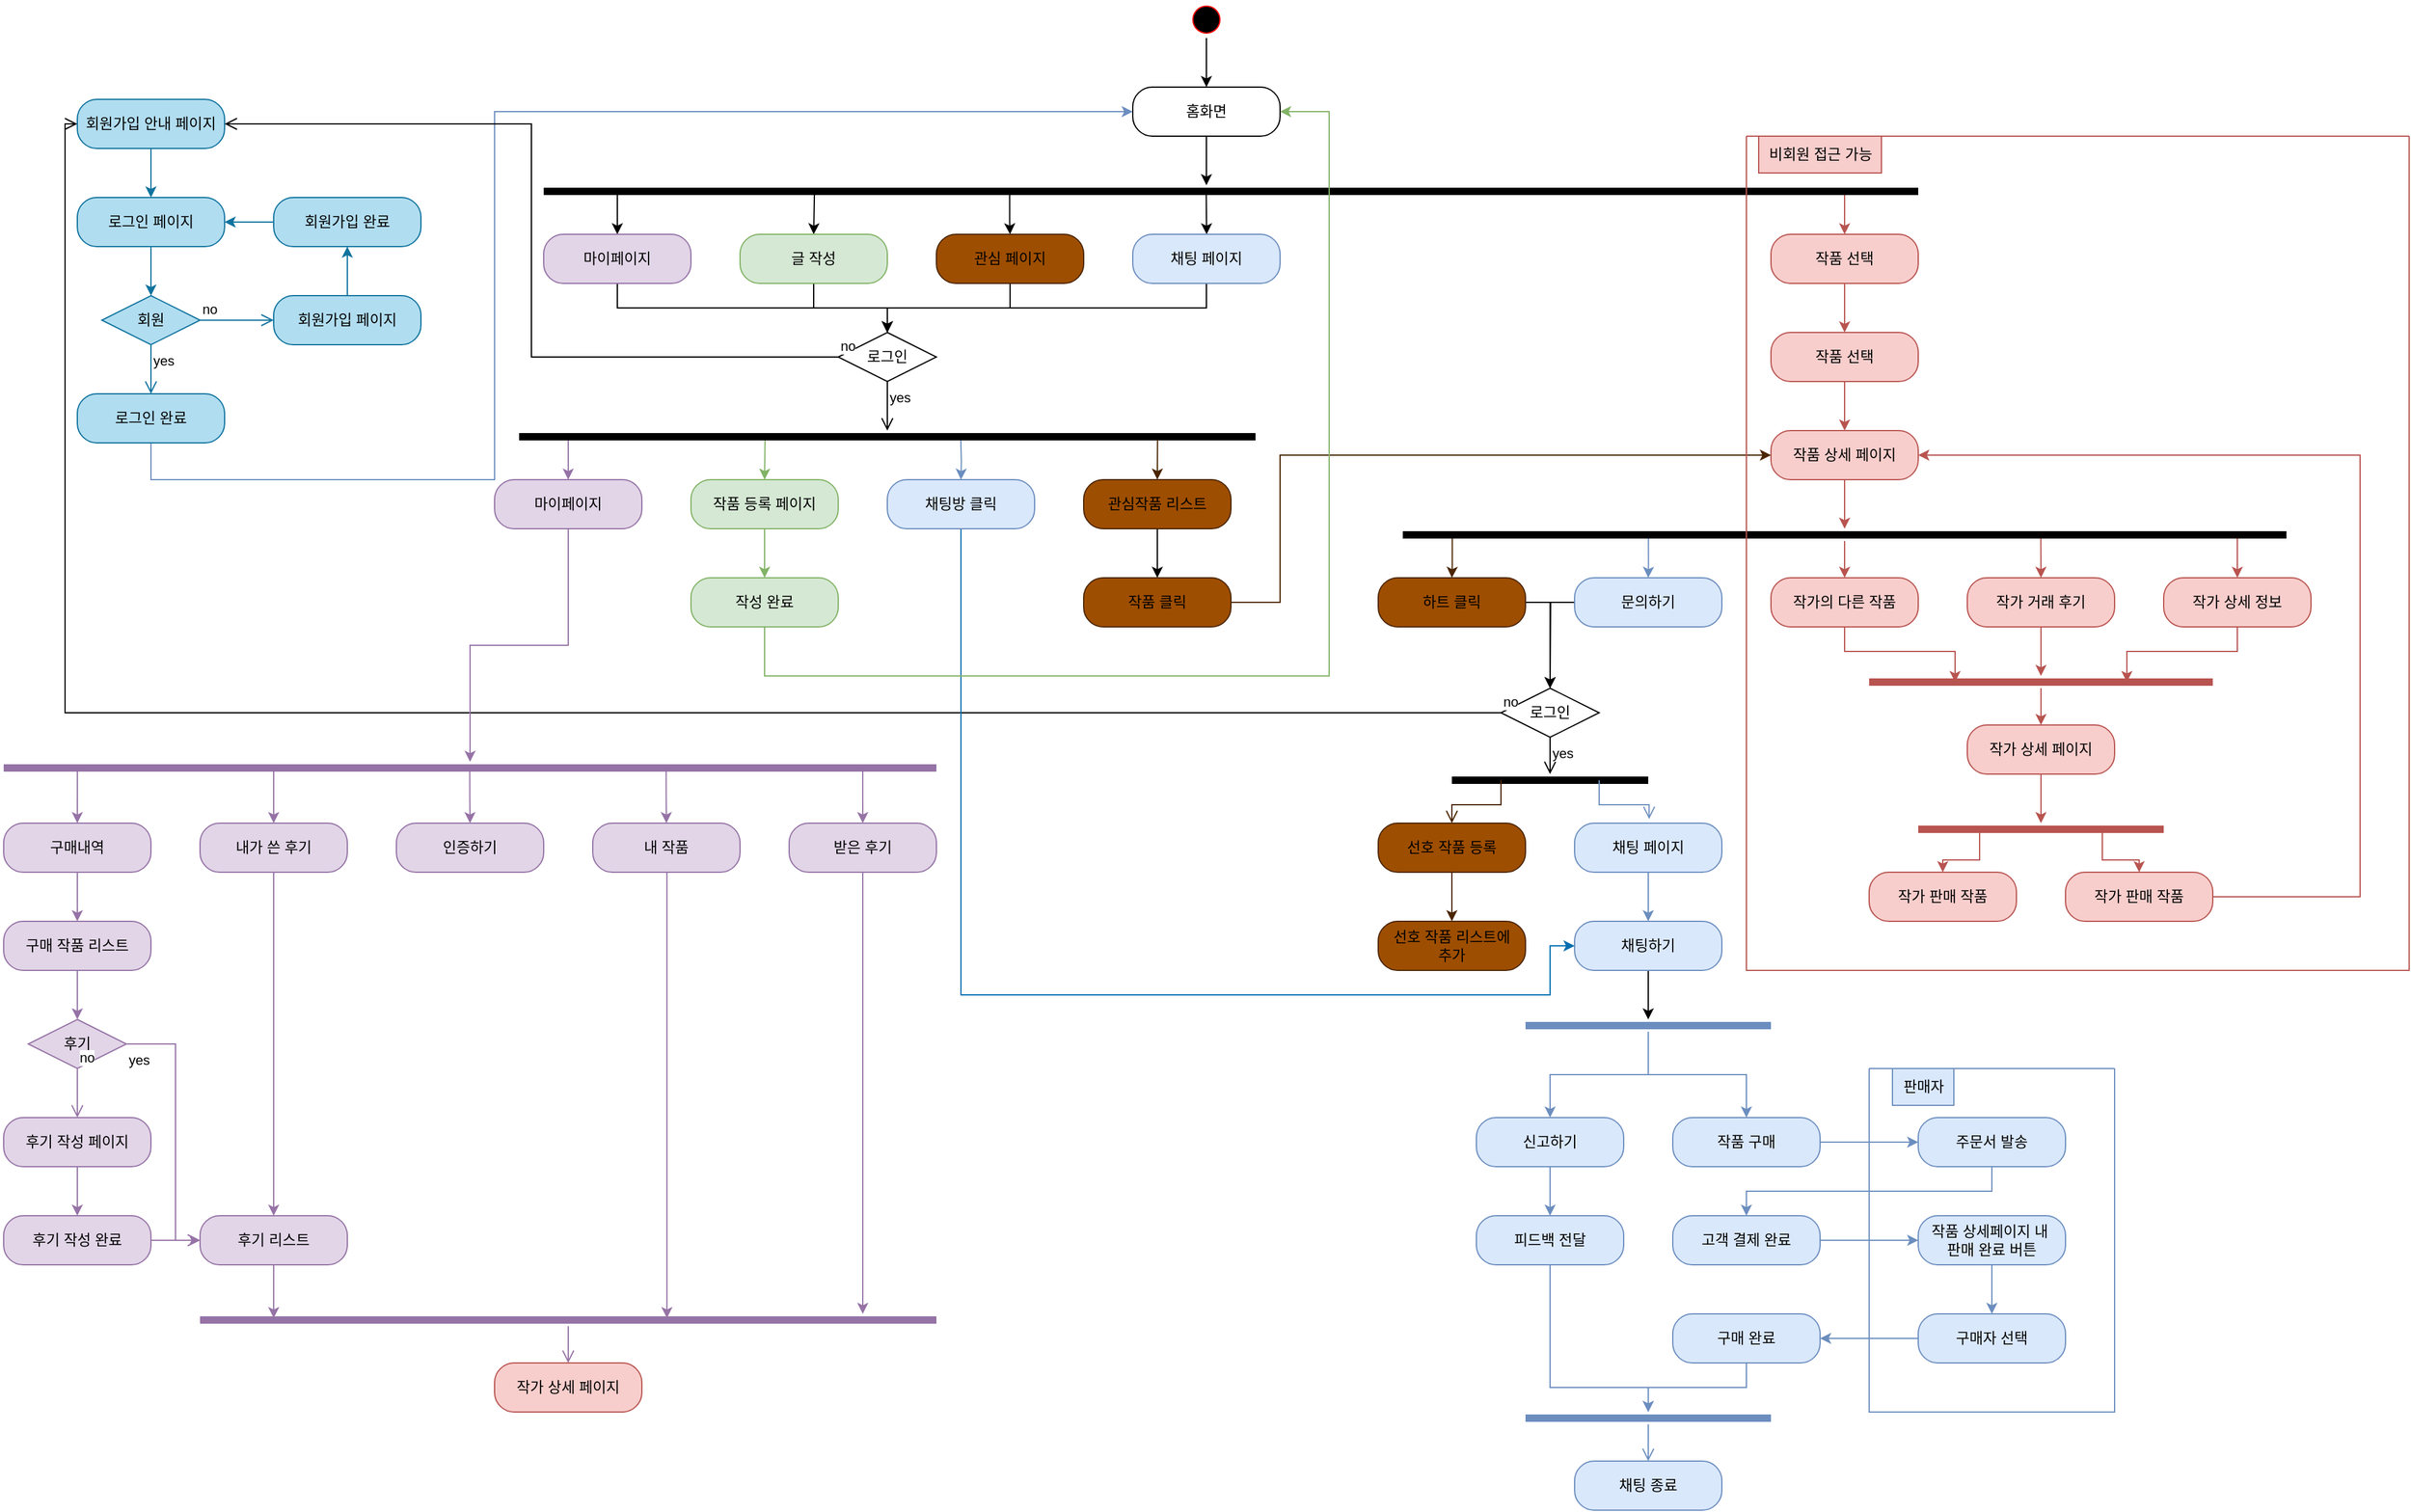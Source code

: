 <mxfile version="24.3.1" type="github">
  <diagram name="Page-1" id="b5b7bab2-c9e2-2cf4-8b2a-24fd1a2a6d21">
    <mxGraphModel dx="3392" dy="1730" grid="1" gridSize="10" guides="1" tooltips="1" connect="1" arrows="1" fold="1" page="1" pageScale="1" pageWidth="827" pageHeight="1169" background="none" math="0" shadow="0">
      <root>
        <mxCell id="0" />
        <mxCell id="1" parent="0" />
        <mxCell id="WELlDw33FFDGcxn5Jdse-15" value="홈화면" style="rounded=1;whiteSpace=wrap;html=1;arcSize=40;" vertex="1" parent="1">
          <mxGeometry x="200" y="80" width="120" height="40" as="geometry" />
        </mxCell>
        <mxCell id="WELlDw33FFDGcxn5Jdse-33" value="" style="edgeStyle=orthogonalEdgeStyle;rounded=0;orthogonalLoop=1;jettySize=auto;html=1;" edge="1" parent="1" source="WELlDw33FFDGcxn5Jdse-23" target="WELlDw33FFDGcxn5Jdse-15">
          <mxGeometry relative="1" as="geometry" />
        </mxCell>
        <mxCell id="WELlDw33FFDGcxn5Jdse-23" value="" style="ellipse;html=1;shape=startState;fillColor=#000000;strokeColor=#ff0000;" vertex="1" parent="1">
          <mxGeometry x="245" y="10" width="30" height="30" as="geometry" />
        </mxCell>
        <mxCell id="WELlDw33FFDGcxn5Jdse-35" value="" style="edgeStyle=orthogonalEdgeStyle;rounded=0;orthogonalLoop=1;jettySize=auto;html=1;fillColor=#f8cecc;strokeColor=#b85450;" edge="1" parent="1" source="WELlDw33FFDGcxn5Jdse-26" target="WELlDw33FFDGcxn5Jdse-30">
          <mxGeometry relative="1" as="geometry" />
        </mxCell>
        <mxCell id="WELlDw33FFDGcxn5Jdse-26" value="작품 선택" style="rounded=1;whiteSpace=wrap;html=1;arcSize=40;fillColor=#f8cecc;strokeColor=#b85450;" vertex="1" parent="1">
          <mxGeometry x="720" y="200" width="120" height="40" as="geometry" />
        </mxCell>
        <mxCell id="WELlDw33FFDGcxn5Jdse-32" value="" style="edgeStyle=orthogonalEdgeStyle;rounded=0;orthogonalLoop=1;jettySize=auto;html=1;fillColor=#f8cecc;strokeColor=#b85450;" edge="1" parent="1" source="WELlDw33FFDGcxn5Jdse-30" target="WELlDw33FFDGcxn5Jdse-31">
          <mxGeometry relative="1" as="geometry" />
        </mxCell>
        <mxCell id="WELlDw33FFDGcxn5Jdse-30" value="작품 선택" style="rounded=1;whiteSpace=wrap;html=1;arcSize=40;fillColor=#f8cecc;strokeColor=#b85450;" vertex="1" parent="1">
          <mxGeometry x="720" y="280" width="120" height="40" as="geometry" />
        </mxCell>
        <mxCell id="WELlDw33FFDGcxn5Jdse-38" value="" style="edgeStyle=orthogonalEdgeStyle;rounded=0;orthogonalLoop=1;jettySize=auto;html=1;fillColor=#f8cecc;strokeColor=#b85450;" edge="1" parent="1" source="WELlDw33FFDGcxn5Jdse-31" target="WELlDw33FFDGcxn5Jdse-36">
          <mxGeometry relative="1" as="geometry" />
        </mxCell>
        <mxCell id="WELlDw33FFDGcxn5Jdse-31" value="작품 상세 페이지" style="rounded=1;whiteSpace=wrap;html=1;arcSize=40;fillColor=#f8cecc;strokeColor=#b85450;" vertex="1" parent="1">
          <mxGeometry x="720" y="360" width="120" height="40" as="geometry" />
        </mxCell>
        <mxCell id="WELlDw33FFDGcxn5Jdse-220" style="edgeStyle=orthogonalEdgeStyle;rounded=0;orthogonalLoop=1;jettySize=auto;html=1;exitX=0.056;exitY=0.4;exitDx=0;exitDy=0;exitPerimeter=0;strokeColor=#4A2500;" edge="1" parent="1" source="WELlDw33FFDGcxn5Jdse-36" target="WELlDw33FFDGcxn5Jdse-43">
          <mxGeometry relative="1" as="geometry" />
        </mxCell>
        <mxCell id="WELlDw33FFDGcxn5Jdse-221" style="edgeStyle=orthogonalEdgeStyle;rounded=0;orthogonalLoop=1;jettySize=auto;html=1;exitX=0.278;exitY=0.8;exitDx=0;exitDy=0;exitPerimeter=0;fillColor=#dae8fc;strokeColor=#6c8ebf;" edge="1" parent="1" source="WELlDw33FFDGcxn5Jdse-36" target="WELlDw33FFDGcxn5Jdse-44">
          <mxGeometry relative="1" as="geometry" />
        </mxCell>
        <mxCell id="WELlDw33FFDGcxn5Jdse-222" style="edgeStyle=orthogonalEdgeStyle;rounded=0;orthogonalLoop=1;jettySize=auto;html=1;fillColor=#f8cecc;strokeColor=#b85450;" edge="1" parent="1" source="WELlDw33FFDGcxn5Jdse-36" target="WELlDw33FFDGcxn5Jdse-40">
          <mxGeometry relative="1" as="geometry" />
        </mxCell>
        <mxCell id="WELlDw33FFDGcxn5Jdse-223" style="edgeStyle=orthogonalEdgeStyle;rounded=0;orthogonalLoop=1;jettySize=auto;html=1;entryX=0.5;entryY=0;entryDx=0;entryDy=0;exitX=0.722;exitY=0.267;exitDx=0;exitDy=0;exitPerimeter=0;fillColor=#f8cecc;strokeColor=#b85450;" edge="1" parent="1" source="WELlDw33FFDGcxn5Jdse-36" target="WELlDw33FFDGcxn5Jdse-41">
          <mxGeometry relative="1" as="geometry" />
        </mxCell>
        <mxCell id="WELlDw33FFDGcxn5Jdse-224" style="edgeStyle=orthogonalEdgeStyle;rounded=0;orthogonalLoop=1;jettySize=auto;html=1;entryX=0.5;entryY=0;entryDx=0;entryDy=0;exitX=0.924;exitY=0.7;exitDx=0;exitDy=0;exitPerimeter=0;fillColor=#f8cecc;strokeColor=#b85450;" edge="1" parent="1" source="WELlDw33FFDGcxn5Jdse-36" target="WELlDw33FFDGcxn5Jdse-39">
          <mxGeometry relative="1" as="geometry" />
        </mxCell>
        <mxCell id="WELlDw33FFDGcxn5Jdse-36" value="" style="shape=line;html=1;strokeWidth=6;" vertex="1" parent="1">
          <mxGeometry x="420" y="440" width="720" height="10" as="geometry" />
        </mxCell>
        <mxCell id="WELlDw33FFDGcxn5Jdse-56" value="" style="edgeStyle=orthogonalEdgeStyle;rounded=0;orthogonalLoop=1;jettySize=auto;html=1;entryX=0.75;entryY=0.5;entryDx=0;entryDy=0;entryPerimeter=0;fillColor=#f8cecc;strokeColor=#b85450;" edge="1" parent="1" source="WELlDw33FFDGcxn5Jdse-39" target="WELlDw33FFDGcxn5Jdse-53">
          <mxGeometry relative="1" as="geometry" />
        </mxCell>
        <mxCell id="WELlDw33FFDGcxn5Jdse-39" value="작가 상세 정보" style="rounded=1;whiteSpace=wrap;html=1;arcSize=40;fillColor=#f8cecc;strokeColor=#b85450;" vertex="1" parent="1">
          <mxGeometry x="1040" y="480" width="120" height="40" as="geometry" />
        </mxCell>
        <mxCell id="WELlDw33FFDGcxn5Jdse-57" value="" style="edgeStyle=orthogonalEdgeStyle;rounded=0;orthogonalLoop=1;jettySize=auto;html=1;entryX=0.25;entryY=0.5;entryDx=0;entryDy=0;entryPerimeter=0;fillColor=#f8cecc;strokeColor=#b85450;" edge="1" parent="1" source="WELlDw33FFDGcxn5Jdse-40" target="WELlDw33FFDGcxn5Jdse-53">
          <mxGeometry relative="1" as="geometry" />
        </mxCell>
        <mxCell id="WELlDw33FFDGcxn5Jdse-40" value="작가의 다른 작품" style="rounded=1;whiteSpace=wrap;html=1;arcSize=40;fillColor=#f8cecc;strokeColor=#b85450;" vertex="1" parent="1">
          <mxGeometry x="720" y="480" width="120" height="40" as="geometry" />
        </mxCell>
        <mxCell id="WELlDw33FFDGcxn5Jdse-55" value="" style="edgeStyle=orthogonalEdgeStyle;rounded=0;orthogonalLoop=1;jettySize=auto;html=1;fillColor=#f8cecc;strokeColor=#b85450;" edge="1" parent="1" source="WELlDw33FFDGcxn5Jdse-41" target="WELlDw33FFDGcxn5Jdse-53">
          <mxGeometry relative="1" as="geometry" />
        </mxCell>
        <mxCell id="WELlDw33FFDGcxn5Jdse-41" value="작가 거래 후기" style="rounded=1;whiteSpace=wrap;html=1;arcSize=40;fillColor=#f8cecc;strokeColor=#b85450;" vertex="1" parent="1">
          <mxGeometry x="880" y="480" width="120" height="40" as="geometry" />
        </mxCell>
        <mxCell id="WELlDw33FFDGcxn5Jdse-83" value="" style="edgeStyle=orthogonalEdgeStyle;rounded=0;orthogonalLoop=1;jettySize=auto;html=1;" edge="1" parent="1" source="WELlDw33FFDGcxn5Jdse-43">
          <mxGeometry relative="1" as="geometry">
            <mxPoint x="540" y="570" as="targetPoint" />
          </mxGeometry>
        </mxCell>
        <mxCell id="WELlDw33FFDGcxn5Jdse-43" value="하트 클릭" style="rounded=1;whiteSpace=wrap;html=1;arcSize=40;fillColor=#9E4E00;strokeColor=#4A2500;fontColor=#000000;" vertex="1" parent="1">
          <mxGeometry x="400" y="480" width="120" height="40" as="geometry" />
        </mxCell>
        <mxCell id="WELlDw33FFDGcxn5Jdse-90" value="" style="edgeStyle=orthogonalEdgeStyle;rounded=0;orthogonalLoop=1;jettySize=auto;html=1;entryX=0.5;entryY=0;entryDx=0;entryDy=0;" edge="1" parent="1" source="WELlDw33FFDGcxn5Jdse-44">
          <mxGeometry relative="1" as="geometry">
            <mxPoint x="540" y="570" as="targetPoint" />
          </mxGeometry>
        </mxCell>
        <mxCell id="WELlDw33FFDGcxn5Jdse-44" value="문의하기" style="rounded=1;whiteSpace=wrap;html=1;arcSize=40;fillColor=#dae8fc;strokeColor=#6c8ebf;" vertex="1" parent="1">
          <mxGeometry x="560" y="480" width="120" height="40" as="geometry" />
        </mxCell>
        <mxCell id="WELlDw33FFDGcxn5Jdse-63" value="" style="edgeStyle=orthogonalEdgeStyle;rounded=0;orthogonalLoop=1;jettySize=auto;html=1;fillColor=#f8cecc;strokeColor=#b85450;" edge="1" parent="1" source="WELlDw33FFDGcxn5Jdse-53" target="WELlDw33FFDGcxn5Jdse-62">
          <mxGeometry relative="1" as="geometry" />
        </mxCell>
        <mxCell id="WELlDw33FFDGcxn5Jdse-53" value="" style="shape=line;html=1;strokeWidth=6;strokeColor=#b85450;fillColor=#f8cecc;" vertex="1" parent="1">
          <mxGeometry x="800" y="560" width="280" height="10" as="geometry" />
        </mxCell>
        <mxCell id="WELlDw33FFDGcxn5Jdse-168" value="" style="edgeStyle=orthogonalEdgeStyle;rounded=0;orthogonalLoop=1;jettySize=auto;html=1;fillColor=#f8cecc;strokeColor=#b85450;" edge="1" parent="1" source="WELlDw33FFDGcxn5Jdse-62" target="WELlDw33FFDGcxn5Jdse-166">
          <mxGeometry relative="1" as="geometry" />
        </mxCell>
        <mxCell id="WELlDw33FFDGcxn5Jdse-62" value="작가 상세 페이지" style="rounded=1;whiteSpace=wrap;html=1;arcSize=40;fillColor=#f8cecc;strokeColor=#b85450;" vertex="1" parent="1">
          <mxGeometry x="880" y="600" width="120" height="40" as="geometry" />
        </mxCell>
        <mxCell id="WELlDw33FFDGcxn5Jdse-86" value="" style="edgeStyle=orthogonalEdgeStyle;rounded=0;orthogonalLoop=1;jettySize=auto;html=1;fillColor=#1ba1e2;strokeColor=#4A2500;fontColor=#000000;" edge="1" parent="1" source="WELlDw33FFDGcxn5Jdse-84" target="WELlDw33FFDGcxn5Jdse-85">
          <mxGeometry relative="1" as="geometry" />
        </mxCell>
        <mxCell id="WELlDw33FFDGcxn5Jdse-84" value="선호 작품 등록" style="rounded=1;whiteSpace=wrap;html=1;arcSize=40;fillColor=#9E4E00;strokeColor=#4A2500;fontColor=#000000;" vertex="1" parent="1">
          <mxGeometry x="400" y="680" width="120" height="40" as="geometry" />
        </mxCell>
        <mxCell id="WELlDw33FFDGcxn5Jdse-85" value="선호 작품 리스트에&lt;div&gt;추가&lt;/div&gt;" style="rounded=1;whiteSpace=wrap;html=1;arcSize=40;fillColor=#9E4E00;strokeColor=#4A2500;fontColor=#000000;" vertex="1" parent="1">
          <mxGeometry x="400" y="760" width="120" height="40" as="geometry" />
        </mxCell>
        <mxCell id="WELlDw33FFDGcxn5Jdse-119" style="edgeStyle=orthogonalEdgeStyle;rounded=0;orthogonalLoop=1;jettySize=auto;html=1;fillColor=#dae8fc;strokeColor=#6c8ebf;" edge="1" parent="1" source="WELlDw33FFDGcxn5Jdse-92" target="WELlDw33FFDGcxn5Jdse-114">
          <mxGeometry relative="1" as="geometry" />
        </mxCell>
        <mxCell id="WELlDw33FFDGcxn5Jdse-92" value="채팅 페이지" style="rounded=1;whiteSpace=wrap;html=1;arcSize=40;fillColor=#dae8fc;strokeColor=#6c8ebf;" vertex="1" parent="1">
          <mxGeometry x="560" y="680" width="120" height="40" as="geometry" />
        </mxCell>
        <mxCell id="WELlDw33FFDGcxn5Jdse-101" value="" style="edgeStyle=orthogonalEdgeStyle;rounded=0;orthogonalLoop=1;jettySize=auto;html=1;fillColor=#b1ddf0;strokeColor=#10739e;" edge="1" parent="1" source="WELlDw33FFDGcxn5Jdse-98" target="WELlDw33FFDGcxn5Jdse-100">
          <mxGeometry relative="1" as="geometry" />
        </mxCell>
        <mxCell id="WELlDw33FFDGcxn5Jdse-98" value="회원가입 안내 페이지" style="rounded=1;whiteSpace=wrap;html=1;arcSize=40;fillColor=#b1ddf0;strokeColor=#10739e;" vertex="1" parent="1">
          <mxGeometry x="-660" y="90" width="120" height="40" as="geometry" />
        </mxCell>
        <mxCell id="WELlDw33FFDGcxn5Jdse-158" value="" style="edgeStyle=orthogonalEdgeStyle;rounded=0;orthogonalLoop=1;jettySize=auto;html=1;fillColor=#b1ddf0;strokeColor=#10739e;" edge="1" parent="1" source="WELlDw33FFDGcxn5Jdse-100" target="WELlDw33FFDGcxn5Jdse-155">
          <mxGeometry relative="1" as="geometry" />
        </mxCell>
        <mxCell id="WELlDw33FFDGcxn5Jdse-100" value="로그인 페이지" style="whiteSpace=wrap;html=1;fillColor=#b1ddf0;strokeColor=#10739e;rounded=1;arcSize=40;" vertex="1" parent="1">
          <mxGeometry x="-660" y="170" width="120" height="40" as="geometry" />
        </mxCell>
        <mxCell id="WELlDw33FFDGcxn5Jdse-112" value="" style="edgeStyle=orthogonalEdgeStyle;rounded=0;orthogonalLoop=1;jettySize=auto;html=1;fillColor=#dae8fc;strokeColor=#6c8ebf;" edge="1" parent="1" source="WELlDw33FFDGcxn5Jdse-107" target="WELlDw33FFDGcxn5Jdse-111">
          <mxGeometry relative="1" as="geometry" />
        </mxCell>
        <mxCell id="WELlDw33FFDGcxn5Jdse-113" value="" style="edgeStyle=orthogonalEdgeStyle;rounded=0;orthogonalLoop=1;jettySize=auto;html=1;entryX=0.5;entryY=0;entryDx=0;entryDy=0;fillColor=#dae8fc;strokeColor=#6c8ebf;" edge="1" parent="1" source="WELlDw33FFDGcxn5Jdse-107" target="WELlDw33FFDGcxn5Jdse-110">
          <mxGeometry relative="1" as="geometry" />
        </mxCell>
        <mxCell id="WELlDw33FFDGcxn5Jdse-107" value="" style="shape=line;html=1;strokeWidth=6;strokeColor=#6c8ebf;fillColor=#dae8fc;" vertex="1" parent="1">
          <mxGeometry x="520" y="840" width="200" height="10" as="geometry" />
        </mxCell>
        <mxCell id="WELlDw33FFDGcxn5Jdse-124" value="" style="edgeStyle=orthogonalEdgeStyle;rounded=0;orthogonalLoop=1;jettySize=auto;html=1;fillColor=#dae8fc;strokeColor=#6c8ebf;" edge="1" parent="1" source="WELlDw33FFDGcxn5Jdse-110" target="WELlDw33FFDGcxn5Jdse-123">
          <mxGeometry relative="1" as="geometry" />
        </mxCell>
        <mxCell id="WELlDw33FFDGcxn5Jdse-110" value="신고하기" style="rounded=1;whiteSpace=wrap;html=1;arcSize=40;fillColor=#dae8fc;strokeColor=#6c8ebf;" vertex="1" parent="1">
          <mxGeometry x="480" y="920" width="120" height="40" as="geometry" />
        </mxCell>
        <mxCell id="WELlDw33FFDGcxn5Jdse-146" style="edgeStyle=orthogonalEdgeStyle;rounded=0;orthogonalLoop=1;jettySize=auto;html=1;entryX=0;entryY=0.5;entryDx=0;entryDy=0;fillColor=#dae8fc;strokeColor=#6c8ebf;" edge="1" parent="1" source="WELlDw33FFDGcxn5Jdse-111" target="WELlDw33FFDGcxn5Jdse-145">
          <mxGeometry relative="1" as="geometry" />
        </mxCell>
        <mxCell id="WELlDw33FFDGcxn5Jdse-111" value="작품 구매" style="rounded=1;whiteSpace=wrap;html=1;arcSize=40;fillColor=#dae8fc;strokeColor=#6c8ebf;" vertex="1" parent="1">
          <mxGeometry x="640" y="920" width="120" height="40" as="geometry" />
        </mxCell>
        <mxCell id="WELlDw33FFDGcxn5Jdse-122" value="" style="edgeStyle=orthogonalEdgeStyle;rounded=0;orthogonalLoop=1;jettySize=auto;html=1;" edge="1" parent="1" source="WELlDw33FFDGcxn5Jdse-114" target="WELlDw33FFDGcxn5Jdse-107">
          <mxGeometry relative="1" as="geometry" />
        </mxCell>
        <mxCell id="WELlDw33FFDGcxn5Jdse-114" value="채팅하기" style="rounded=1;whiteSpace=wrap;html=1;arcSize=40;fillColor=#dae8fc;strokeColor=#6c8ebf;" vertex="1" parent="1">
          <mxGeometry x="560" y="760" width="120" height="40" as="geometry" />
        </mxCell>
        <mxCell id="WELlDw33FFDGcxn5Jdse-129" value="" style="edgeStyle=orthogonalEdgeStyle;rounded=0;orthogonalLoop=1;jettySize=auto;html=1;fillColor=#dae8fc;strokeColor=#6c8ebf;" edge="1" parent="1" source="WELlDw33FFDGcxn5Jdse-123" target="WELlDw33FFDGcxn5Jdse-127">
          <mxGeometry relative="1" as="geometry">
            <Array as="points">
              <mxPoint x="540" y="1140" />
              <mxPoint x="620" y="1140" />
            </Array>
          </mxGeometry>
        </mxCell>
        <mxCell id="WELlDw33FFDGcxn5Jdse-123" value="피드백 전달" style="rounded=1;whiteSpace=wrap;html=1;arcSize=40;fillColor=#dae8fc;strokeColor=#6c8ebf;" vertex="1" parent="1">
          <mxGeometry x="480" y="1000" width="120" height="40" as="geometry" />
        </mxCell>
        <mxCell id="WELlDw33FFDGcxn5Jdse-150" style="edgeStyle=orthogonalEdgeStyle;rounded=0;orthogonalLoop=1;jettySize=auto;html=1;entryX=0;entryY=0.5;entryDx=0;entryDy=0;fillColor=#dae8fc;strokeColor=#6c8ebf;" edge="1" parent="1" source="WELlDw33FFDGcxn5Jdse-125" target="WELlDw33FFDGcxn5Jdse-132">
          <mxGeometry relative="1" as="geometry" />
        </mxCell>
        <mxCell id="WELlDw33FFDGcxn5Jdse-125" value="고객 결제 완료" style="rounded=1;whiteSpace=wrap;html=1;arcSize=40;fillColor=#dae8fc;strokeColor=#6c8ebf;" vertex="1" parent="1">
          <mxGeometry x="640" y="1000" width="120" height="40" as="geometry" />
        </mxCell>
        <mxCell id="WELlDw33FFDGcxn5Jdse-127" value="" style="shape=line;html=1;strokeWidth=6;strokeColor=#6c8ebf;fillColor=#dae8fc;" vertex="1" parent="1">
          <mxGeometry x="520" y="1160" width="200" height="10" as="geometry" />
        </mxCell>
        <mxCell id="WELlDw33FFDGcxn5Jdse-128" value="" style="edgeStyle=orthogonalEdgeStyle;html=1;verticalAlign=bottom;endArrow=open;endSize=8;strokeColor=#6c8ebf;rounded=0;entryX=0.5;entryY=0;entryDx=0;entryDy=0;fillColor=#dae8fc;" edge="1" source="WELlDw33FFDGcxn5Jdse-127" parent="1" target="WELlDw33FFDGcxn5Jdse-131">
          <mxGeometry relative="1" as="geometry">
            <mxPoint x="620" y="1240" as="targetPoint" />
          </mxGeometry>
        </mxCell>
        <mxCell id="WELlDw33FFDGcxn5Jdse-131" value="채팅 종료" style="rounded=1;whiteSpace=wrap;html=1;arcSize=40;fillColor=#dae8fc;strokeColor=#6c8ebf;" vertex="1" parent="1">
          <mxGeometry x="560" y="1200" width="120" height="40" as="geometry" />
        </mxCell>
        <mxCell id="WELlDw33FFDGcxn5Jdse-139" value="" style="swimlane;startSize=0;fillColor=#dae8fc;strokeColor=#6c8ebf;" vertex="1" parent="1">
          <mxGeometry x="800" y="880" width="200" height="280" as="geometry">
            <mxRectangle x="1141" y="670" width="50" height="40" as="alternateBounds" />
          </mxGeometry>
        </mxCell>
        <mxCell id="WELlDw33FFDGcxn5Jdse-140" value="판매자" style="text;html=1;align=center;verticalAlign=middle;resizable=0;points=[];autosize=1;strokeColor=#6c8ebf;fillColor=#dae8fc;" vertex="1" parent="WELlDw33FFDGcxn5Jdse-139">
          <mxGeometry x="19" width="50" height="30" as="geometry" />
        </mxCell>
        <mxCell id="WELlDw33FFDGcxn5Jdse-135" value="" style="edgeStyle=orthogonalEdgeStyle;rounded=0;orthogonalLoop=1;jettySize=auto;html=1;fillColor=#dae8fc;strokeColor=#6c8ebf;" edge="1" parent="WELlDw33FFDGcxn5Jdse-139" source="WELlDw33FFDGcxn5Jdse-132" target="WELlDw33FFDGcxn5Jdse-134">
          <mxGeometry relative="1" as="geometry" />
        </mxCell>
        <mxCell id="WELlDw33FFDGcxn5Jdse-132" value="작품 상세페이지 내&amp;nbsp;&lt;div&gt;판매 완료 버튼&lt;/div&gt;" style="rounded=1;whiteSpace=wrap;html=1;arcSize=40;fillColor=#dae8fc;strokeColor=#6c8ebf;" vertex="1" parent="WELlDw33FFDGcxn5Jdse-139">
          <mxGeometry x="40" y="120" width="120" height="40" as="geometry" />
        </mxCell>
        <mxCell id="WELlDw33FFDGcxn5Jdse-134" value="구매자 선택" style="rounded=1;whiteSpace=wrap;html=1;arcSize=40;fillColor=#dae8fc;strokeColor=#6c8ebf;" vertex="1" parent="WELlDw33FFDGcxn5Jdse-139">
          <mxGeometry x="40" y="200" width="120" height="40" as="geometry" />
        </mxCell>
        <mxCell id="WELlDw33FFDGcxn5Jdse-145" value="주문서 발송" style="rounded=1;whiteSpace=wrap;html=1;arcSize=40;fillColor=#dae8fc;strokeColor=#6c8ebf;" vertex="1" parent="WELlDw33FFDGcxn5Jdse-139">
          <mxGeometry x="40" y="40" width="120" height="40" as="geometry" />
        </mxCell>
        <mxCell id="WELlDw33FFDGcxn5Jdse-148" style="edgeStyle=orthogonalEdgeStyle;rounded=0;orthogonalLoop=1;jettySize=auto;html=1;entryX=0.5;entryY=0;entryDx=0;entryDy=0;exitX=0.5;exitY=1;exitDx=0;exitDy=0;fillColor=#dae8fc;strokeColor=#6c8ebf;" edge="1" parent="1" source="WELlDw33FFDGcxn5Jdse-145" target="WELlDw33FFDGcxn5Jdse-125">
          <mxGeometry relative="1" as="geometry">
            <Array as="points">
              <mxPoint x="900" y="980" />
              <mxPoint x="700" y="980" />
            </Array>
          </mxGeometry>
        </mxCell>
        <mxCell id="WELlDw33FFDGcxn5Jdse-154" style="edgeStyle=orthogonalEdgeStyle;rounded=0;orthogonalLoop=1;jettySize=auto;html=1;fillColor=#dae8fc;strokeColor=#6c8ebf;" edge="1" parent="1" source="WELlDw33FFDGcxn5Jdse-151" target="WELlDw33FFDGcxn5Jdse-127">
          <mxGeometry relative="1" as="geometry" />
        </mxCell>
        <mxCell id="WELlDw33FFDGcxn5Jdse-151" value="구매 완료" style="rounded=1;whiteSpace=wrap;html=1;arcSize=40;fillColor=#dae8fc;strokeColor=#6c8ebf;" vertex="1" parent="1">
          <mxGeometry x="640" y="1080" width="120" height="40" as="geometry" />
        </mxCell>
        <mxCell id="WELlDw33FFDGcxn5Jdse-152" style="edgeStyle=orthogonalEdgeStyle;rounded=0;orthogonalLoop=1;jettySize=auto;html=1;entryX=1;entryY=0.5;entryDx=0;entryDy=0;fillColor=#dae8fc;strokeColor=#6c8ebf;" edge="1" parent="1" source="WELlDw33FFDGcxn5Jdse-134" target="WELlDw33FFDGcxn5Jdse-151">
          <mxGeometry relative="1" as="geometry" />
        </mxCell>
        <mxCell id="WELlDw33FFDGcxn5Jdse-155" value="회원" style="rhombus;whiteSpace=wrap;html=1;fillColor=#b1ddf0;strokeColor=#10739e;" vertex="1" parent="1">
          <mxGeometry x="-640" y="250" width="80" height="40" as="geometry" />
        </mxCell>
        <mxCell id="WELlDw33FFDGcxn5Jdse-156" value="no" style="edgeStyle=orthogonalEdgeStyle;html=1;align=left;verticalAlign=bottom;endArrow=open;endSize=8;strokeColor=#10739e;rounded=0;entryX=0;entryY=0.5;entryDx=0;entryDy=0;fillColor=#b1ddf0;" edge="1" source="WELlDw33FFDGcxn5Jdse-155" parent="1" target="WELlDw33FFDGcxn5Jdse-159">
          <mxGeometry x="-1" relative="1" as="geometry">
            <mxPoint x="-540" y="290" as="targetPoint" />
          </mxGeometry>
        </mxCell>
        <mxCell id="WELlDw33FFDGcxn5Jdse-157" value="yes" style="edgeStyle=orthogonalEdgeStyle;html=1;align=left;verticalAlign=top;endArrow=open;endSize=8;strokeColor=#10739e;rounded=0;entryX=0.5;entryY=0;entryDx=0;entryDy=0;fillColor=#b1ddf0;" edge="1" source="WELlDw33FFDGcxn5Jdse-155" parent="1" target="WELlDw33FFDGcxn5Jdse-163">
          <mxGeometry x="-1" relative="1" as="geometry">
            <mxPoint x="-600" y="330" as="targetPoint" />
          </mxGeometry>
        </mxCell>
        <mxCell id="WELlDw33FFDGcxn5Jdse-161" value="" style="edgeStyle=orthogonalEdgeStyle;rounded=0;orthogonalLoop=1;jettySize=auto;html=1;fillColor=#b1ddf0;strokeColor=#10739e;" edge="1" parent="1" source="WELlDw33FFDGcxn5Jdse-159" target="WELlDw33FFDGcxn5Jdse-160">
          <mxGeometry relative="1" as="geometry" />
        </mxCell>
        <mxCell id="WELlDw33FFDGcxn5Jdse-159" value="회원가입 페이지" style="whiteSpace=wrap;html=1;fillColor=#b1ddf0;strokeColor=#10739e;rounded=1;arcSize=40;" vertex="1" parent="1">
          <mxGeometry x="-500" y="250" width="120" height="40" as="geometry" />
        </mxCell>
        <mxCell id="WELlDw33FFDGcxn5Jdse-162" value="" style="edgeStyle=orthogonalEdgeStyle;rounded=0;orthogonalLoop=1;jettySize=auto;html=1;fillColor=#b1ddf0;strokeColor=#10739e;" edge="1" parent="1" source="WELlDw33FFDGcxn5Jdse-160" target="WELlDw33FFDGcxn5Jdse-100">
          <mxGeometry relative="1" as="geometry" />
        </mxCell>
        <mxCell id="WELlDw33FFDGcxn5Jdse-160" value="회원가입 완료" style="whiteSpace=wrap;html=1;fillColor=#b1ddf0;strokeColor=#10739e;rounded=1;arcSize=40;" vertex="1" parent="1">
          <mxGeometry x="-500" y="170" width="120" height="40" as="geometry" />
        </mxCell>
        <mxCell id="WELlDw33FFDGcxn5Jdse-164" style="edgeStyle=orthogonalEdgeStyle;rounded=0;orthogonalLoop=1;jettySize=auto;html=1;fillColor=#dae8fc;strokeColor=#6c8ebf;" edge="1" parent="1" source="WELlDw33FFDGcxn5Jdse-163">
          <mxGeometry relative="1" as="geometry">
            <mxPoint x="200" y="100" as="targetPoint" />
            <Array as="points">
              <mxPoint x="-600" y="400" />
              <mxPoint x="-320" y="400" />
              <mxPoint x="-320" y="100" />
            </Array>
          </mxGeometry>
        </mxCell>
        <mxCell id="WELlDw33FFDGcxn5Jdse-163" value="로그인 완료" style="whiteSpace=wrap;html=1;fillColor=#b1ddf0;strokeColor=#10739e;rounded=1;arcSize=40;" vertex="1" parent="1">
          <mxGeometry x="-660" y="330" width="120" height="40" as="geometry" />
        </mxCell>
        <mxCell id="WELlDw33FFDGcxn5Jdse-170" style="edgeStyle=orthogonalEdgeStyle;rounded=0;orthogonalLoop=1;jettySize=auto;html=1;exitX=0.25;exitY=0.5;exitDx=0;exitDy=0;exitPerimeter=0;fillColor=#f8cecc;strokeColor=#b85450;" edge="1" parent="1" source="WELlDw33FFDGcxn5Jdse-166" target="WELlDw33FFDGcxn5Jdse-169">
          <mxGeometry relative="1" as="geometry" />
        </mxCell>
        <mxCell id="WELlDw33FFDGcxn5Jdse-172" style="edgeStyle=orthogonalEdgeStyle;rounded=0;orthogonalLoop=1;jettySize=auto;html=1;entryX=0.5;entryY=0;entryDx=0;entryDy=0;exitX=0.75;exitY=0.5;exitDx=0;exitDy=0;exitPerimeter=0;fillColor=#f8cecc;strokeColor=#b85450;" edge="1" parent="1" source="WELlDw33FFDGcxn5Jdse-166" target="WELlDw33FFDGcxn5Jdse-171">
          <mxGeometry relative="1" as="geometry" />
        </mxCell>
        <mxCell id="WELlDw33FFDGcxn5Jdse-166" value="" style="shape=line;html=1;strokeWidth=6;strokeColor=#b85450;fillColor=#f8cecc;" vertex="1" parent="1">
          <mxGeometry x="840" y="680" width="200" height="10" as="geometry" />
        </mxCell>
        <mxCell id="WELlDw33FFDGcxn5Jdse-173" style="edgeStyle=orthogonalEdgeStyle;rounded=0;orthogonalLoop=1;jettySize=auto;html=1;exitX=1;exitY=0.5;exitDx=0;exitDy=0;entryX=1;entryY=0.5;entryDx=0;entryDy=0;fillColor=#f8cecc;strokeColor=#b85450;" edge="1" parent="1" source="WELlDw33FFDGcxn5Jdse-171" target="WELlDw33FFDGcxn5Jdse-31">
          <mxGeometry relative="1" as="geometry">
            <mxPoint x="920" y="400" as="targetPoint" />
            <Array as="points">
              <mxPoint x="1200" y="740" />
              <mxPoint x="1200" y="380" />
            </Array>
          </mxGeometry>
        </mxCell>
        <mxCell id="WELlDw33FFDGcxn5Jdse-169" value="작가 판매 작품" style="rounded=1;whiteSpace=wrap;html=1;arcSize=40;fillColor=#f8cecc;strokeColor=#b85450;" vertex="1" parent="1">
          <mxGeometry x="800" y="720" width="120" height="40" as="geometry" />
        </mxCell>
        <mxCell id="WELlDw33FFDGcxn5Jdse-171" value="작가 판매 작품" style="rounded=1;whiteSpace=wrap;html=1;arcSize=40;fillColor=#f8cecc;strokeColor=#b85450;" vertex="1" parent="1">
          <mxGeometry x="960" y="720" width="120" height="40" as="geometry" />
        </mxCell>
        <mxCell id="WELlDw33FFDGcxn5Jdse-179" style="edgeStyle=orthogonalEdgeStyle;rounded=0;orthogonalLoop=1;jettySize=auto;html=1;entryX=0.5;entryY=0;entryDx=0;entryDy=0;exitX=0.945;exitY=0.557;exitDx=0;exitDy=0;exitPerimeter=0;fillColor=#f8cecc;strokeColor=#b85450;" edge="1" parent="1" source="WELlDw33FFDGcxn5Jdse-175" target="WELlDw33FFDGcxn5Jdse-26">
          <mxGeometry relative="1" as="geometry" />
        </mxCell>
        <mxCell id="WELlDw33FFDGcxn5Jdse-186" style="edgeStyle=orthogonalEdgeStyle;rounded=0;orthogonalLoop=1;jettySize=auto;html=1;entryX=0.5;entryY=0;entryDx=0;entryDy=0;exitX=0.052;exitY=0.729;exitDx=0;exitDy=0;exitPerimeter=0;" edge="1" parent="1" source="WELlDw33FFDGcxn5Jdse-175" target="WELlDw33FFDGcxn5Jdse-182">
          <mxGeometry relative="1" as="geometry" />
        </mxCell>
        <mxCell id="WELlDw33FFDGcxn5Jdse-187" style="edgeStyle=orthogonalEdgeStyle;rounded=0;orthogonalLoop=1;jettySize=auto;html=1;entryX=0.5;entryY=0;entryDx=0;entryDy=0;exitX=0.197;exitY=0.369;exitDx=0;exitDy=0;exitPerimeter=0;" edge="1" parent="1" source="WELlDw33FFDGcxn5Jdse-175" target="WELlDw33FFDGcxn5Jdse-180">
          <mxGeometry relative="1" as="geometry" />
        </mxCell>
        <mxCell id="WELlDw33FFDGcxn5Jdse-188" style="edgeStyle=orthogonalEdgeStyle;rounded=0;orthogonalLoop=1;jettySize=auto;html=1;exitX=0.71;exitY=0.583;exitDx=0;exitDy=0;exitPerimeter=0;" edge="1" parent="1">
          <mxGeometry relative="1" as="geometry">
            <mxPoint x="259.81" y="165.83" as="sourcePoint" />
            <mxPoint x="260.199" y="200" as="targetPoint" />
          </mxGeometry>
        </mxCell>
        <mxCell id="WELlDw33FFDGcxn5Jdse-189" value="" style="edgeStyle=orthogonalEdgeStyle;rounded=0;orthogonalLoop=1;jettySize=auto;html=1;exitX=0.339;exitY=0.8;exitDx=0;exitDy=0;exitPerimeter=0;" edge="1" parent="1" source="WELlDw33FFDGcxn5Jdse-175" target="WELlDw33FFDGcxn5Jdse-184">
          <mxGeometry relative="1" as="geometry" />
        </mxCell>
        <mxCell id="WELlDw33FFDGcxn5Jdse-175" value="" style="shape=line;html=1;strokeWidth=6;" vertex="1" parent="1">
          <mxGeometry x="-280" y="160" width="1120" height="10" as="geometry" />
        </mxCell>
        <mxCell id="WELlDw33FFDGcxn5Jdse-177" style="edgeStyle=orthogonalEdgeStyle;rounded=0;orthogonalLoop=1;jettySize=auto;html=1;" edge="1" parent="1" source="WELlDw33FFDGcxn5Jdse-15">
          <mxGeometry relative="1" as="geometry">
            <mxPoint x="260" y="160" as="targetPoint" />
          </mxGeometry>
        </mxCell>
        <mxCell id="WELlDw33FFDGcxn5Jdse-196" style="edgeStyle=orthogonalEdgeStyle;rounded=0;orthogonalLoop=1;jettySize=auto;html=1;entryX=0.5;entryY=0;entryDx=0;entryDy=0;" edge="1" parent="1" source="WELlDw33FFDGcxn5Jdse-180" target="WELlDw33FFDGcxn5Jdse-193">
          <mxGeometry relative="1" as="geometry" />
        </mxCell>
        <mxCell id="WELlDw33FFDGcxn5Jdse-180" value="글 작성" style="rounded=1;whiteSpace=wrap;html=1;arcSize=40;fillColor=#d5e8d4;strokeColor=#82b366;" vertex="1" parent="1">
          <mxGeometry x="-120" y="200" width="120" height="40" as="geometry" />
        </mxCell>
        <mxCell id="WELlDw33FFDGcxn5Jdse-199" style="edgeStyle=orthogonalEdgeStyle;rounded=0;orthogonalLoop=1;jettySize=auto;html=1;entryX=0.5;entryY=0;entryDx=0;entryDy=0;" edge="1" parent="1" source="WELlDw33FFDGcxn5Jdse-182" target="WELlDw33FFDGcxn5Jdse-193">
          <mxGeometry relative="1" as="geometry">
            <Array as="points">
              <mxPoint x="-220" y="260" />
              <mxPoint y="260" />
            </Array>
          </mxGeometry>
        </mxCell>
        <mxCell id="WELlDw33FFDGcxn5Jdse-182" value="마이페이지" style="rounded=1;whiteSpace=wrap;html=1;arcSize=40;fillColor=#e1d5e7;strokeColor=#9673a6;" vertex="1" parent="1">
          <mxGeometry x="-280" y="200" width="120" height="40" as="geometry" />
        </mxCell>
        <mxCell id="WELlDw33FFDGcxn5Jdse-198" style="edgeStyle=orthogonalEdgeStyle;rounded=0;orthogonalLoop=1;jettySize=auto;html=1;entryX=0.5;entryY=0;entryDx=0;entryDy=0;" edge="1" parent="1" source="WELlDw33FFDGcxn5Jdse-183" target="WELlDw33FFDGcxn5Jdse-193">
          <mxGeometry relative="1" as="geometry">
            <Array as="points">
              <mxPoint x="260" y="260" />
              <mxPoint y="260" />
            </Array>
          </mxGeometry>
        </mxCell>
        <mxCell id="WELlDw33FFDGcxn5Jdse-183" value="채팅 페이지" style="rounded=1;whiteSpace=wrap;html=1;arcSize=40;fillColor=#dae8fc;strokeColor=#6c8ebf;" vertex="1" parent="1">
          <mxGeometry x="200" y="200" width="120" height="40" as="geometry" />
        </mxCell>
        <mxCell id="WELlDw33FFDGcxn5Jdse-197" style="edgeStyle=orthogonalEdgeStyle;rounded=0;orthogonalLoop=1;jettySize=auto;html=1;" edge="1" parent="1" source="WELlDw33FFDGcxn5Jdse-184">
          <mxGeometry relative="1" as="geometry">
            <mxPoint y="280.0" as="targetPoint" />
            <Array as="points">
              <mxPoint x="100" y="260" />
              <mxPoint y="260" />
            </Array>
          </mxGeometry>
        </mxCell>
        <mxCell id="WELlDw33FFDGcxn5Jdse-184" value="관심 페이지" style="rounded=1;whiteSpace=wrap;html=1;arcSize=40;fillColor=#9E4E00;strokeColor=#4A2500;" vertex="1" parent="1">
          <mxGeometry x="40" y="200" width="120" height="40" as="geometry" />
        </mxCell>
        <mxCell id="WELlDw33FFDGcxn5Jdse-193" value="로그인" style="rhombus;whiteSpace=wrap;html=1;" vertex="1" parent="1">
          <mxGeometry x="-40" y="280" width="80" height="40" as="geometry" />
        </mxCell>
        <mxCell id="WELlDw33FFDGcxn5Jdse-194" value="no" style="edgeStyle=orthogonalEdgeStyle;html=1;align=left;verticalAlign=bottom;endArrow=open;endSize=8;rounded=0;entryX=1;entryY=0.5;entryDx=0;entryDy=0;" edge="1" source="WELlDw33FFDGcxn5Jdse-193" parent="1" target="WELlDw33FFDGcxn5Jdse-98">
          <mxGeometry x="-1" relative="1" as="geometry">
            <mxPoint x="-260" y="310" as="targetPoint" />
          </mxGeometry>
        </mxCell>
        <mxCell id="WELlDw33FFDGcxn5Jdse-195" value="yes" style="edgeStyle=orthogonalEdgeStyle;html=1;align=left;verticalAlign=top;endArrow=open;endSize=8;rounded=0;" edge="1" source="WELlDw33FFDGcxn5Jdse-193" parent="1" target="WELlDw33FFDGcxn5Jdse-225">
          <mxGeometry x="-1" relative="1" as="geometry">
            <mxPoint y="370" as="targetPoint" />
          </mxGeometry>
        </mxCell>
        <mxCell id="WELlDw33FFDGcxn5Jdse-201" value="" style="shape=line;html=1;strokeWidth=6;" vertex="1" parent="1">
          <mxGeometry x="460" y="640" width="160" height="10" as="geometry" />
        </mxCell>
        <mxCell id="WELlDw33FFDGcxn5Jdse-202" value="" style="edgeStyle=orthogonalEdgeStyle;html=1;verticalAlign=bottom;endArrow=open;endSize=8;rounded=0;exitX=0.25;exitY=0.5;exitDx=0;exitDy=0;exitPerimeter=0;entryX=0.5;entryY=0;entryDx=0;entryDy=0;fillColor=#1ba1e2;strokeColor=#4A2500;fontColor=#000000;" edge="1" source="WELlDw33FFDGcxn5Jdse-201" parent="1" target="WELlDw33FFDGcxn5Jdse-84">
          <mxGeometry relative="1" as="geometry">
            <mxPoint x="500" y="730" as="targetPoint" />
          </mxGeometry>
        </mxCell>
        <mxCell id="WELlDw33FFDGcxn5Jdse-206" value="" style="edgeStyle=orthogonalEdgeStyle;html=1;verticalAlign=bottom;endArrow=open;endSize=8;strokeColor=#6c8ebf;rounded=0;exitX=0.75;exitY=0.5;exitDx=0;exitDy=0;exitPerimeter=0;entryX=0.506;entryY=-0.083;entryDx=0;entryDy=0;entryPerimeter=0;fillColor=#dae8fc;" edge="1" parent="1" source="WELlDw33FFDGcxn5Jdse-201" target="WELlDw33FFDGcxn5Jdse-92">
          <mxGeometry relative="1" as="geometry">
            <mxPoint x="470" y="690" as="targetPoint" />
            <mxPoint x="510" y="655" as="sourcePoint" />
          </mxGeometry>
        </mxCell>
        <mxCell id="WELlDw33FFDGcxn5Jdse-209" value="로그인" style="rhombus;whiteSpace=wrap;html=1;" vertex="1" parent="1">
          <mxGeometry x="500" y="570" width="80" height="40" as="geometry" />
        </mxCell>
        <mxCell id="WELlDw33FFDGcxn5Jdse-210" value="no" style="edgeStyle=orthogonalEdgeStyle;html=1;align=left;verticalAlign=bottom;endArrow=open;endSize=8;rounded=0;entryX=0;entryY=0.5;entryDx=0;entryDy=0;" edge="1" source="WELlDw33FFDGcxn5Jdse-209" parent="1" target="WELlDw33FFDGcxn5Jdse-98">
          <mxGeometry x="-1" relative="1" as="geometry">
            <mxPoint x="850" y="338.857" as="targetPoint" />
          </mxGeometry>
        </mxCell>
        <mxCell id="WELlDw33FFDGcxn5Jdse-211" value="yes" style="edgeStyle=orthogonalEdgeStyle;html=1;align=left;verticalAlign=top;endArrow=open;endSize=8;rounded=0;" edge="1" source="WELlDw33FFDGcxn5Jdse-209" parent="1" target="WELlDw33FFDGcxn5Jdse-201">
          <mxGeometry x="-1" relative="1" as="geometry">
            <mxPoint x="840" y="570" as="targetPoint" />
          </mxGeometry>
        </mxCell>
        <mxCell id="WELlDw33FFDGcxn5Jdse-230" style="edgeStyle=orthogonalEdgeStyle;rounded=0;orthogonalLoop=1;jettySize=auto;html=1;exitX=0.933;exitY=0.441;exitDx=0;exitDy=0;exitPerimeter=0;fillColor=#dae8fc;strokeColor=#6c8ebf;" edge="1" parent="1" target="WELlDw33FFDGcxn5Jdse-228">
          <mxGeometry relative="1" as="geometry">
            <mxPoint x="70" y="380" as="targetPoint" />
            <mxPoint x="59.8" y="364.41" as="sourcePoint" />
          </mxGeometry>
        </mxCell>
        <mxCell id="WELlDw33FFDGcxn5Jdse-240" style="edgeStyle=orthogonalEdgeStyle;rounded=0;orthogonalLoop=1;jettySize=auto;html=1;entryX=0.5;entryY=0;entryDx=0;entryDy=0;exitX=0.063;exitY=0.577;exitDx=0;exitDy=0;exitPerimeter=0;fillColor=#e1d5e7;strokeColor=#9673a6;" edge="1" parent="1" source="WELlDw33FFDGcxn5Jdse-225" target="WELlDw33FFDGcxn5Jdse-239">
          <mxGeometry relative="1" as="geometry" />
        </mxCell>
        <mxCell id="WELlDw33FFDGcxn5Jdse-241" style="edgeStyle=orthogonalEdgeStyle;rounded=0;orthogonalLoop=1;jettySize=auto;html=1;exitX=0.334;exitY=0.364;exitDx=0;exitDy=0;exitPerimeter=0;fillColor=#d5e8d4;strokeColor=#82b366;entryX=0.5;entryY=0;entryDx=0;entryDy=0;" edge="1" parent="1" source="WELlDw33FFDGcxn5Jdse-225" target="WELlDw33FFDGcxn5Jdse-238">
          <mxGeometry relative="1" as="geometry">
            <mxPoint x="-100" y="380" as="sourcePoint" />
            <mxPoint x="-70" y="340" as="targetPoint" />
          </mxGeometry>
        </mxCell>
        <mxCell id="WELlDw33FFDGcxn5Jdse-225" value="" style="shape=line;html=1;strokeWidth=6;" vertex="1" parent="1">
          <mxGeometry x="-300" y="360" width="600" height="10" as="geometry" />
        </mxCell>
        <mxCell id="WELlDw33FFDGcxn5Jdse-231" style="edgeStyle=orthogonalEdgeStyle;rounded=0;orthogonalLoop=1;jettySize=auto;html=1;entryX=0;entryY=0.5;entryDx=0;entryDy=0;fillColor=#1ba1e2;strokeColor=#006EAF;exitX=0.5;exitY=1;exitDx=0;exitDy=0;" edge="1" parent="1" source="WELlDw33FFDGcxn5Jdse-228" target="WELlDw33FFDGcxn5Jdse-114">
          <mxGeometry relative="1" as="geometry">
            <Array as="points">
              <mxPoint x="60" y="820" />
              <mxPoint x="540" y="820" />
              <mxPoint x="540" y="780" />
            </Array>
          </mxGeometry>
        </mxCell>
        <mxCell id="WELlDw33FFDGcxn5Jdse-228" value="채팅방 클릭" style="rounded=1;whiteSpace=wrap;html=1;arcSize=40;fillColor=#dae8fc;strokeColor=#6c8ebf;" vertex="1" parent="1">
          <mxGeometry y="400" width="120" height="40" as="geometry" />
        </mxCell>
        <mxCell id="WELlDw33FFDGcxn5Jdse-280" value="" style="edgeStyle=orthogonalEdgeStyle;rounded=0;orthogonalLoop=1;jettySize=auto;html=1;" edge="1" parent="1" source="WELlDw33FFDGcxn5Jdse-235" target="WELlDw33FFDGcxn5Jdse-279">
          <mxGeometry relative="1" as="geometry" />
        </mxCell>
        <mxCell id="WELlDw33FFDGcxn5Jdse-235" value="관심작품 리스트" style="rounded=1;whiteSpace=wrap;html=1;arcSize=40;fillColor=#9E4E00;strokeColor=#4A2500;fontColor=#000000;" vertex="1" parent="1">
          <mxGeometry x="160" y="400" width="120" height="40" as="geometry" />
        </mxCell>
        <mxCell id="WELlDw33FFDGcxn5Jdse-236" style="edgeStyle=orthogonalEdgeStyle;rounded=0;orthogonalLoop=1;jettySize=auto;html=1;strokeColor=#4A2500;exitX=1;exitY=0.5;exitDx=0;exitDy=0;entryX=0;entryY=0.5;entryDx=0;entryDy=0;" edge="1" parent="1" source="WELlDw33FFDGcxn5Jdse-279" target="WELlDw33FFDGcxn5Jdse-31">
          <mxGeometry relative="1" as="geometry">
            <mxPoint x="400" y="330" as="sourcePoint" />
            <mxPoint x="430" y="380" as="targetPoint" />
            <Array as="points">
              <mxPoint x="320" y="500" />
              <mxPoint x="320" y="380" />
            </Array>
          </mxGeometry>
        </mxCell>
        <mxCell id="WELlDw33FFDGcxn5Jdse-237" style="edgeStyle=orthogonalEdgeStyle;rounded=0;orthogonalLoop=1;jettySize=auto;html=1;strokeColor=#4A2500;entryX=0.5;entryY=0;entryDx=0;entryDy=0;exitX=0.867;exitY=0.736;exitDx=0;exitDy=0;exitPerimeter=0;" edge="1" parent="1" source="WELlDw33FFDGcxn5Jdse-225" target="WELlDw33FFDGcxn5Jdse-235">
          <mxGeometry relative="1" as="geometry">
            <mxPoint x="380" y="300" as="sourcePoint" />
            <mxPoint x="480" y="500" as="targetPoint" />
          </mxGeometry>
        </mxCell>
        <mxCell id="WELlDw33FFDGcxn5Jdse-243" value="" style="edgeStyle=orthogonalEdgeStyle;rounded=0;orthogonalLoop=1;jettySize=auto;html=1;fillColor=#d5e8d4;strokeColor=#82b366;" edge="1" parent="1" source="WELlDw33FFDGcxn5Jdse-238" target="WELlDw33FFDGcxn5Jdse-242">
          <mxGeometry relative="1" as="geometry" />
        </mxCell>
        <mxCell id="WELlDw33FFDGcxn5Jdse-238" value="작품 등록 페이지" style="rounded=1;whiteSpace=wrap;html=1;arcSize=40;fillColor=#d5e8d4;strokeColor=#82b366;" vertex="1" parent="1">
          <mxGeometry x="-160" y="400" width="120" height="40" as="geometry" />
        </mxCell>
        <mxCell id="WELlDw33FFDGcxn5Jdse-253" style="edgeStyle=orthogonalEdgeStyle;rounded=0;orthogonalLoop=1;jettySize=auto;html=1;fillColor=#e1d5e7;strokeColor=#9673a6;" edge="1" parent="1" source="WELlDw33FFDGcxn5Jdse-239" target="WELlDw33FFDGcxn5Jdse-251">
          <mxGeometry relative="1" as="geometry" />
        </mxCell>
        <mxCell id="WELlDw33FFDGcxn5Jdse-239" value="마이페이지" style="rounded=1;whiteSpace=wrap;html=1;arcSize=40;fillColor=#e1d5e7;strokeColor=#9673a6;" vertex="1" parent="1">
          <mxGeometry x="-320" y="400" width="120" height="40" as="geometry" />
        </mxCell>
        <mxCell id="WELlDw33FFDGcxn5Jdse-244" style="edgeStyle=orthogonalEdgeStyle;rounded=0;orthogonalLoop=1;jettySize=auto;html=1;entryX=1;entryY=0.5;entryDx=0;entryDy=0;fillColor=#d5e8d4;strokeColor=#82b366;" edge="1" parent="1" source="WELlDw33FFDGcxn5Jdse-242" target="WELlDw33FFDGcxn5Jdse-15">
          <mxGeometry relative="1" as="geometry">
            <Array as="points">
              <mxPoint x="-100" y="560" />
              <mxPoint x="360" y="560" />
              <mxPoint x="360" y="100" />
            </Array>
          </mxGeometry>
        </mxCell>
        <mxCell id="WELlDw33FFDGcxn5Jdse-242" value="작성 완료" style="rounded=1;whiteSpace=wrap;html=1;arcSize=40;fillColor=#d5e8d4;strokeColor=#82b366;" vertex="1" parent="1">
          <mxGeometry x="-160" y="480" width="120" height="40" as="geometry" />
        </mxCell>
        <mxCell id="WELlDw33FFDGcxn5Jdse-265" style="edgeStyle=orthogonalEdgeStyle;rounded=0;orthogonalLoop=1;jettySize=auto;html=1;entryX=0.5;entryY=0;entryDx=0;entryDy=0;exitX=0.079;exitY=0.619;exitDx=0;exitDy=0;exitPerimeter=0;fillColor=#e1d5e7;strokeColor=#9673a6;" edge="1" parent="1" source="WELlDw33FFDGcxn5Jdse-251" target="WELlDw33FFDGcxn5Jdse-255">
          <mxGeometry relative="1" as="geometry">
            <mxPoint x="-660" y="660" as="sourcePoint" />
          </mxGeometry>
        </mxCell>
        <mxCell id="WELlDw33FFDGcxn5Jdse-270" style="edgeStyle=orthogonalEdgeStyle;rounded=0;orthogonalLoop=1;jettySize=auto;html=1;entryX=0.5;entryY=0;entryDx=0;entryDy=0;exitX=0.921;exitY=0.357;exitDx=0;exitDy=0;exitPerimeter=0;fillColor=#e1d5e7;strokeColor=#9673a6;" edge="1" parent="1" source="WELlDw33FFDGcxn5Jdse-251" target="WELlDw33FFDGcxn5Jdse-260">
          <mxGeometry relative="1" as="geometry" />
        </mxCell>
        <mxCell id="WELlDw33FFDGcxn5Jdse-251" value="" style="shape=line;html=1;strokeWidth=6;strokeColor=#9673a6;fillColor=#e1d5e7;" vertex="1" parent="1">
          <mxGeometry x="-720" y="630" width="760" height="10" as="geometry" />
        </mxCell>
        <mxCell id="WELlDw33FFDGcxn5Jdse-283" value="" style="edgeStyle=orthogonalEdgeStyle;rounded=0;orthogonalLoop=1;jettySize=auto;html=1;fillColor=#e1d5e7;strokeColor=#9673a6;" edge="1" parent="1" source="WELlDw33FFDGcxn5Jdse-255" target="WELlDw33FFDGcxn5Jdse-282">
          <mxGeometry relative="1" as="geometry" />
        </mxCell>
        <mxCell id="WELlDw33FFDGcxn5Jdse-255" value="구매내역" style="rounded=1;whiteSpace=wrap;html=1;arcSize=40;fillColor=#e1d5e7;strokeColor=#9673a6;" vertex="1" parent="1">
          <mxGeometry x="-720" y="680" width="120" height="40" as="geometry" />
        </mxCell>
        <mxCell id="WELlDw33FFDGcxn5Jdse-289" value="" style="edgeStyle=orthogonalEdgeStyle;rounded=0;orthogonalLoop=1;jettySize=auto;html=1;fillColor=#e1d5e7;strokeColor=#9673a6;" edge="1" parent="1" source="WELlDw33FFDGcxn5Jdse-256" target="WELlDw33FFDGcxn5Jdse-288">
          <mxGeometry relative="1" as="geometry" />
        </mxCell>
        <mxCell id="WELlDw33FFDGcxn5Jdse-256" value="내가 쓴 후기" style="rounded=1;whiteSpace=wrap;html=1;arcSize=40;fillColor=#e1d5e7;strokeColor=#9673a6;" vertex="1" parent="1">
          <mxGeometry x="-560" y="680" width="120" height="40" as="geometry" />
        </mxCell>
        <mxCell id="WELlDw33FFDGcxn5Jdse-257" value="인증하기" style="rounded=1;whiteSpace=wrap;html=1;arcSize=40;fillColor=#e1d5e7;strokeColor=#9673a6;" vertex="1" parent="1">
          <mxGeometry x="-400" y="680" width="120" height="40" as="geometry" />
        </mxCell>
        <mxCell id="WELlDw33FFDGcxn5Jdse-278" style="edgeStyle=orthogonalEdgeStyle;rounded=0;orthogonalLoop=1;jettySize=auto;html=1;fillColor=#e1d5e7;strokeColor=#9673a6;entryX=0.634;entryY=0.345;entryDx=0;entryDy=0;entryPerimeter=0;" edge="1" parent="1" source="WELlDw33FFDGcxn5Jdse-258" target="WELlDw33FFDGcxn5Jdse-271">
          <mxGeometry relative="1" as="geometry">
            <Array as="points">
              <mxPoint x="-180" y="900" />
            </Array>
          </mxGeometry>
        </mxCell>
        <mxCell id="WELlDw33FFDGcxn5Jdse-258" value="내 작품&lt;span style=&quot;caret-color: rgba(0, 0, 0, 0); color: rgba(0, 0, 0, 0); font-family: monospace; font-size: 0px; text-align: start; white-space: nowrap;&quot;&gt;%3CmxGraphModel%3E%3Croot%3E%3CmxCell%20id%3D%220%22%2F%3E%3CmxCell%20id%3D%221%22%20parent%3D%220%22%2F%3E%3CmxCell%20id%3D%222%22%20value%3D%22%EA%B5%AC%EB%A7%A4%EB%82%B4%EC%97%AD%22%20style%3D%22rounded%3D1%3BwhiteSpace%3Dwrap%3Bhtml%3D1%3BarcSize%3D40%3BfillColor%3D%23e1d5e7%3BstrokeColor%3D%239673a6%3B%22%20vertex%3D%221%22%20parent%3D%221%22%3E%3CmxGeometry%20x%3D%22-580%22%20y%3D%22760%22%20width%3D%22120%22%20height%3D%2240%22%20as%3D%22geometry%22%2F%3E%3C%2FmxCell%3E%3C%2Froot%3E%3C%2FmxGraphModel%3E&lt;/span&gt;" style="rounded=1;whiteSpace=wrap;html=1;arcSize=40;fillColor=#e1d5e7;strokeColor=#9673a6;" vertex="1" parent="1">
          <mxGeometry x="-240" y="680" width="120" height="40" as="geometry" />
        </mxCell>
        <mxCell id="WELlDw33FFDGcxn5Jdse-277" style="edgeStyle=orthogonalEdgeStyle;rounded=0;orthogonalLoop=1;jettySize=auto;html=1;entryX=0.9;entryY=0;entryDx=0;entryDy=0;entryPerimeter=0;fillColor=#e1d5e7;strokeColor=#9673a6;" edge="1" parent="1" source="WELlDw33FFDGcxn5Jdse-260" target="WELlDw33FFDGcxn5Jdse-271">
          <mxGeometry relative="1" as="geometry">
            <Array as="points" />
          </mxGeometry>
        </mxCell>
        <mxCell id="WELlDw33FFDGcxn5Jdse-260" value="받은 후기" style="rounded=1;whiteSpace=wrap;html=1;arcSize=40;fillColor=#e1d5e7;strokeColor=#9673a6;" vertex="1" parent="1">
          <mxGeometry x="-80" y="680" width="120" height="40" as="geometry" />
        </mxCell>
        <mxCell id="WELlDw33FFDGcxn5Jdse-262" value="" style="swimlane;startSize=0;fillColor=#f8cecc;strokeColor=#b85450;" vertex="1" parent="1">
          <mxGeometry x="700" y="120" width="540" height="680" as="geometry" />
        </mxCell>
        <mxCell id="WELlDw33FFDGcxn5Jdse-263" value="비회원 접근 가능" style="text;html=1;align=center;verticalAlign=middle;resizable=0;points=[];autosize=1;strokeColor=#b85450;fillColor=#f8cecc;" vertex="1" parent="WELlDw33FFDGcxn5Jdse-262">
          <mxGeometry x="10" width="100" height="30" as="geometry" />
        </mxCell>
        <mxCell id="WELlDw33FFDGcxn5Jdse-266" style="edgeStyle=orthogonalEdgeStyle;rounded=0;orthogonalLoop=1;jettySize=auto;html=1;entryX=0.5;entryY=0;entryDx=0;entryDy=0;exitX=0.079;exitY=0.619;exitDx=0;exitDy=0;exitPerimeter=0;fillColor=#e1d5e7;strokeColor=#9673a6;" edge="1" parent="1" target="WELlDw33FFDGcxn5Jdse-256">
          <mxGeometry relative="1" as="geometry">
            <mxPoint x="-500" y="636" as="sourcePoint" />
            <mxPoint x="-500" y="760" as="targetPoint" />
            <Array as="points">
              <mxPoint x="-500" y="650" />
              <mxPoint x="-500" y="650" />
            </Array>
          </mxGeometry>
        </mxCell>
        <mxCell id="WELlDw33FFDGcxn5Jdse-267" style="edgeStyle=orthogonalEdgeStyle;rounded=0;orthogonalLoop=1;jettySize=auto;html=1;exitX=0.079;exitY=0.619;exitDx=0;exitDy=0;exitPerimeter=0;fillColor=#e1d5e7;strokeColor=#9673a6;" edge="1" parent="1">
          <mxGeometry relative="1" as="geometry">
            <mxPoint x="-340.24" y="636" as="sourcePoint" />
            <mxPoint x="-340" y="680" as="targetPoint" />
            <Array as="points">
              <mxPoint x="-340" y="659" />
              <mxPoint x="-340" y="659" />
            </Array>
          </mxGeometry>
        </mxCell>
        <mxCell id="WELlDw33FFDGcxn5Jdse-268" style="edgeStyle=orthogonalEdgeStyle;rounded=0;orthogonalLoop=1;jettySize=auto;html=1;exitX=0.079;exitY=0.619;exitDx=0;exitDy=0;exitPerimeter=0;fillColor=#e1d5e7;strokeColor=#9673a6;" edge="1" parent="1">
          <mxGeometry relative="1" as="geometry">
            <mxPoint x="-180.24" y="636" as="sourcePoint" />
            <mxPoint x="-180" y="680" as="targetPoint" />
            <Array as="points">
              <mxPoint x="-180" y="659" />
              <mxPoint x="-180" y="659" />
            </Array>
          </mxGeometry>
        </mxCell>
        <mxCell id="WELlDw33FFDGcxn5Jdse-271" value="" style="shape=line;html=1;strokeWidth=6;strokeColor=#9673a6;fillColor=#e1d5e7;" vertex="1" parent="1">
          <mxGeometry x="-560" y="1080" width="600" height="10" as="geometry" />
        </mxCell>
        <mxCell id="WELlDw33FFDGcxn5Jdse-272" value="" style="edgeStyle=orthogonalEdgeStyle;html=1;verticalAlign=bottom;endArrow=open;endSize=8;strokeColor=#9673a6;rounded=0;fillColor=#e1d5e7;entryX=0.5;entryY=0;entryDx=0;entryDy=0;" edge="1" source="WELlDw33FFDGcxn5Jdse-271" parent="1" target="WELlDw33FFDGcxn5Jdse-275">
          <mxGeometry relative="1" as="geometry">
            <mxPoint x="-100" y="1160" as="targetPoint" />
          </mxGeometry>
        </mxCell>
        <mxCell id="WELlDw33FFDGcxn5Jdse-275" value="작가 상세 페이지" style="rounded=1;whiteSpace=wrap;html=1;arcSize=40;fillColor=#f8cecc;strokeColor=#b85450;" vertex="1" parent="1">
          <mxGeometry x="-320" y="1120" width="120" height="40" as="geometry" />
        </mxCell>
        <mxCell id="WELlDw33FFDGcxn5Jdse-279" value="작품 클릭" style="rounded=1;whiteSpace=wrap;html=1;arcSize=40;fillColor=#9E4E00;strokeColor=#4A2500;fontColor=#000000;" vertex="1" parent="1">
          <mxGeometry x="160" y="480" width="120" height="40" as="geometry" />
        </mxCell>
        <mxCell id="WELlDw33FFDGcxn5Jdse-287" style="edgeStyle=orthogonalEdgeStyle;rounded=0;orthogonalLoop=1;jettySize=auto;html=1;entryX=0.5;entryY=0;entryDx=0;entryDy=0;fillColor=#e1d5e7;strokeColor=#9673a6;" edge="1" parent="1" source="WELlDw33FFDGcxn5Jdse-282" target="WELlDw33FFDGcxn5Jdse-284">
          <mxGeometry relative="1" as="geometry" />
        </mxCell>
        <mxCell id="WELlDw33FFDGcxn5Jdse-282" value="구매 작품 리스트" style="rounded=1;whiteSpace=wrap;html=1;arcSize=40;fillColor=#e1d5e7;strokeColor=#9673a6;" vertex="1" parent="1">
          <mxGeometry x="-720" y="760" width="120" height="40" as="geometry" />
        </mxCell>
        <mxCell id="WELlDw33FFDGcxn5Jdse-284" value="후기" style="rhombus;whiteSpace=wrap;html=1;fillColor=#e1d5e7;strokeColor=#9673a6;" vertex="1" parent="1">
          <mxGeometry x="-700" y="840" width="80" height="40" as="geometry" />
        </mxCell>
        <mxCell id="WELlDw33FFDGcxn5Jdse-285" value="no" style="edgeStyle=orthogonalEdgeStyle;html=1;align=left;verticalAlign=bottom;endArrow=open;endSize=8;strokeColor=#9673a6;rounded=0;fillColor=#e1d5e7;entryX=0.5;entryY=0;entryDx=0;entryDy=0;" edge="1" source="WELlDw33FFDGcxn5Jdse-284" parent="1" target="WELlDw33FFDGcxn5Jdse-290">
          <mxGeometry x="-1" relative="1" as="geometry">
            <mxPoint x="-660" y="920" as="targetPoint" />
          </mxGeometry>
        </mxCell>
        <mxCell id="WELlDw33FFDGcxn5Jdse-286" value="yes" style="edgeStyle=orthogonalEdgeStyle;html=1;align=left;verticalAlign=top;endArrow=open;endSize=8;strokeColor=#9673a6;rounded=0;fillColor=#e1d5e7;entryX=0;entryY=0.5;entryDx=0;entryDy=0;" edge="1" source="WELlDw33FFDGcxn5Jdse-284" parent="1" target="WELlDw33FFDGcxn5Jdse-288">
          <mxGeometry x="-1" relative="1" as="geometry">
            <mxPoint x="-660" y="940" as="targetPoint" />
            <Array as="points">
              <mxPoint x="-580" y="860" />
              <mxPoint x="-580" y="1020" />
            </Array>
          </mxGeometry>
        </mxCell>
        <mxCell id="WELlDw33FFDGcxn5Jdse-294" style="edgeStyle=orthogonalEdgeStyle;rounded=0;orthogonalLoop=1;jettySize=auto;html=1;fillColor=#e1d5e7;strokeColor=#9673a6;entryX=0.1;entryY=0.345;entryDx=0;entryDy=0;entryPerimeter=0;" edge="1" parent="1" source="WELlDw33FFDGcxn5Jdse-288" target="WELlDw33FFDGcxn5Jdse-271">
          <mxGeometry relative="1" as="geometry">
            <mxPoint x="-500" y="1080" as="targetPoint" />
          </mxGeometry>
        </mxCell>
        <mxCell id="WELlDw33FFDGcxn5Jdse-288" value="후기 리스트" style="rounded=1;whiteSpace=wrap;html=1;arcSize=40;fillColor=#e1d5e7;strokeColor=#9673a6;" vertex="1" parent="1">
          <mxGeometry x="-560" y="1000" width="120" height="40" as="geometry" />
        </mxCell>
        <mxCell id="WELlDw33FFDGcxn5Jdse-292" value="" style="edgeStyle=orthogonalEdgeStyle;rounded=0;orthogonalLoop=1;jettySize=auto;html=1;fillColor=#e1d5e7;strokeColor=#9673a6;" edge="1" parent="1" source="WELlDw33FFDGcxn5Jdse-290" target="WELlDw33FFDGcxn5Jdse-291">
          <mxGeometry relative="1" as="geometry" />
        </mxCell>
        <mxCell id="WELlDw33FFDGcxn5Jdse-290" value="후기 작성 페이지" style="rounded=1;whiteSpace=wrap;html=1;arcSize=40;fillColor=#e1d5e7;strokeColor=#9673a6;" vertex="1" parent="1">
          <mxGeometry x="-720" y="920" width="120" height="40" as="geometry" />
        </mxCell>
        <mxCell id="WELlDw33FFDGcxn5Jdse-293" style="edgeStyle=orthogonalEdgeStyle;rounded=0;orthogonalLoop=1;jettySize=auto;html=1;fillColor=#e1d5e7;strokeColor=#9673a6;" edge="1" parent="1" source="WELlDw33FFDGcxn5Jdse-291" target="WELlDw33FFDGcxn5Jdse-288">
          <mxGeometry relative="1" as="geometry" />
        </mxCell>
        <mxCell id="WELlDw33FFDGcxn5Jdse-291" value="후기 작성 완료" style="rounded=1;whiteSpace=wrap;html=1;arcSize=40;fillColor=#e1d5e7;strokeColor=#9673a6;" vertex="1" parent="1">
          <mxGeometry x="-720" y="1000" width="120" height="40" as="geometry" />
        </mxCell>
      </root>
    </mxGraphModel>
  </diagram>
</mxfile>
